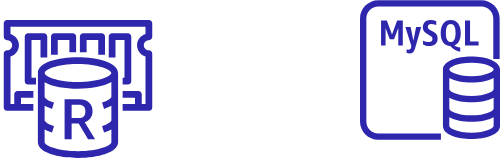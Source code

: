 <mxfile version="20.6.0" type="github"><diagram id="-3oNJYo1y9JFqaGFIYrR" name="Page-1"><mxGraphModel dx="1422" dy="762" grid="1" gridSize="10" guides="1" tooltips="1" connect="1" arrows="1" fold="1" page="1" pageScale="1" pageWidth="827" pageHeight="1169" math="0" shadow="0"><root><mxCell id="0"/><mxCell id="1" parent="0"/><mxCell id="oIdioxHnqVtKS63g2M5p-2" value="" style="sketch=0;outlineConnect=0;fontColor=#232F3E;gradientColor=none;fillColor=#2E27AD;strokeColor=none;dashed=0;verticalLabelPosition=bottom;verticalAlign=top;align=center;html=1;fontSize=12;fontStyle=0;aspect=fixed;pointerEvents=1;shape=mxgraph.aws4.rds_mysql_instance;" parent="1" vertex="1"><mxGeometry x="440" y="450" width="70" height="70" as="geometry"/></mxCell><mxCell id="oIdioxHnqVtKS63g2M5p-3" value="" style="sketch=0;outlineConnect=0;fontColor=#232F3E;gradientColor=none;fillColor=#2E27AD;strokeColor=none;dashed=0;verticalLabelPosition=bottom;verticalAlign=top;align=center;html=1;fontSize=12;fontStyle=0;aspect=fixed;pointerEvents=1;shape=mxgraph.aws4.elasticache_for_redis;" parent="1" vertex="1"><mxGeometry x="260" y="460" width="78" height="69" as="geometry"/></mxCell></root></mxGraphModel></diagram></mxfile>